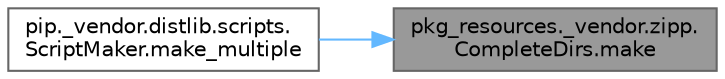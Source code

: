 digraph "pkg_resources._vendor.zipp.CompleteDirs.make"
{
 // LATEX_PDF_SIZE
  bgcolor="transparent";
  edge [fontname=Helvetica,fontsize=10,labelfontname=Helvetica,labelfontsize=10];
  node [fontname=Helvetica,fontsize=10,shape=box,height=0.2,width=0.4];
  rankdir="RL";
  Node1 [id="Node000001",label="pkg_resources._vendor.zipp.\lCompleteDirs.make",height=0.2,width=0.4,color="gray40", fillcolor="grey60", style="filled", fontcolor="black",tooltip=" "];
  Node1 -> Node2 [id="edge1_Node000001_Node000002",dir="back",color="steelblue1",style="solid",tooltip=" "];
  Node2 [id="Node000002",label="pip._vendor.distlib.scripts.\lScriptMaker.make_multiple",height=0.2,width=0.4,color="grey40", fillcolor="white", style="filled",URL="$classpip_1_1__vendor_1_1distlib_1_1scripts_1_1_script_maker.html#ac8da6b65115c9c675f2f442e286ab55d",tooltip=" "];
}
